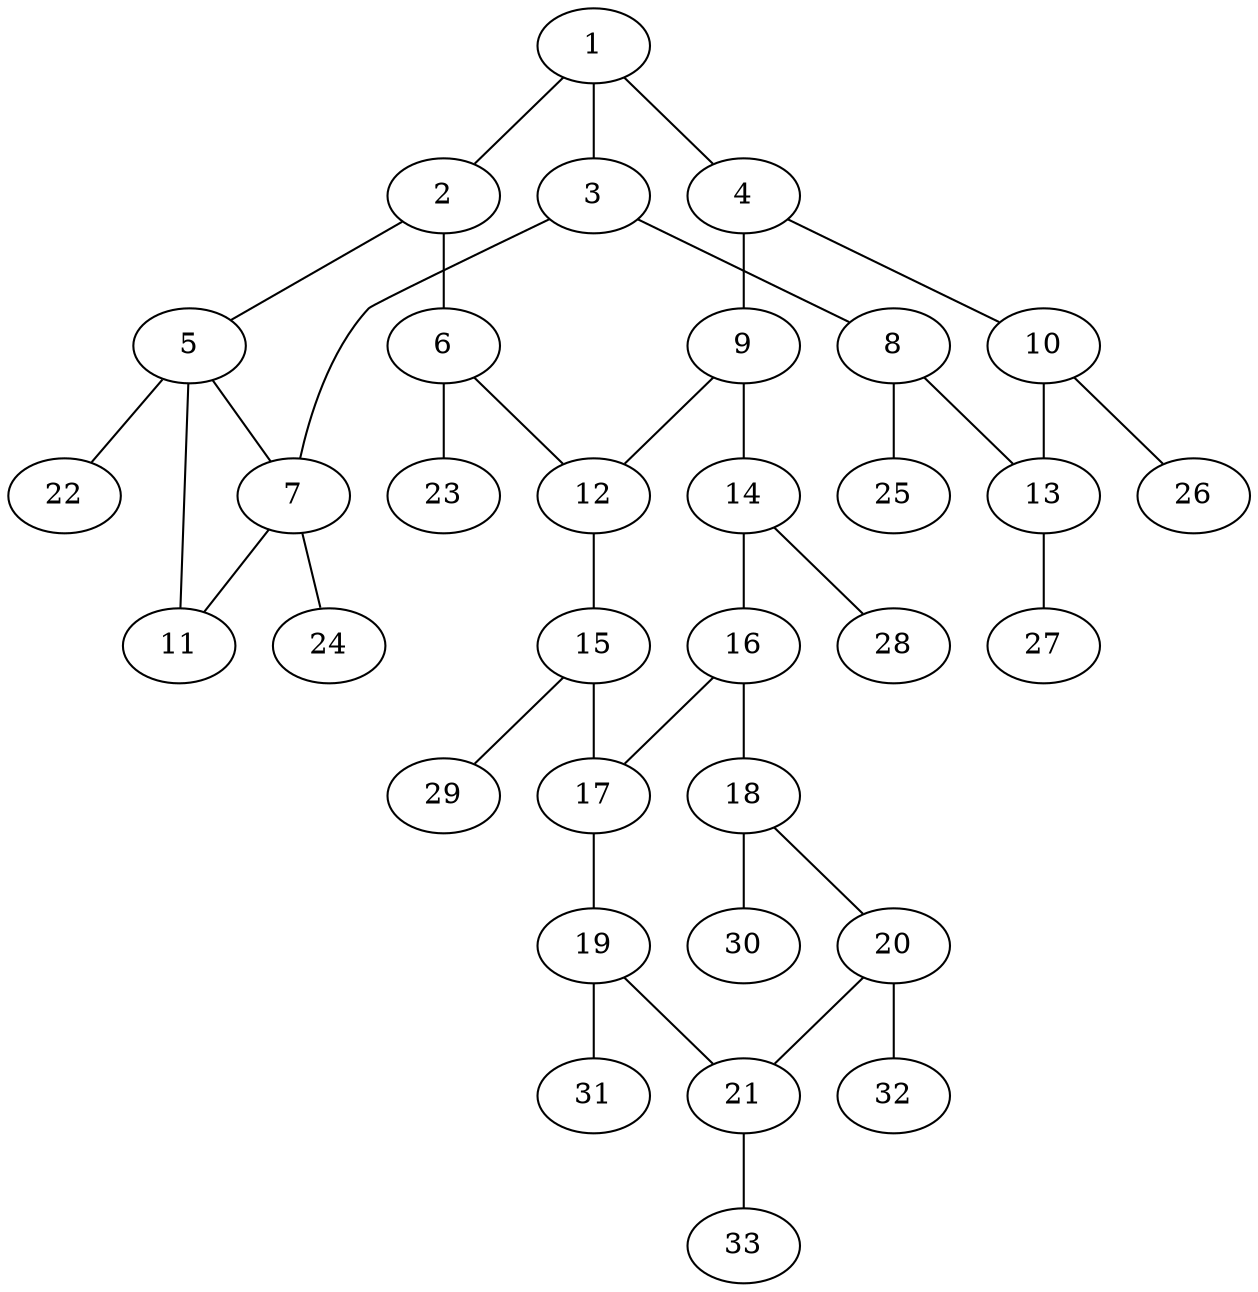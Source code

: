 graph molecule_3028 {
	1	 [chem=C];
	2	 [chem=C];
	1 -- 2	 [valence=2];
	3	 [chem=C];
	1 -- 3	 [valence=1];
	4	 [chem=C];
	1 -- 4	 [valence=1];
	5	 [chem=C];
	2 -- 5	 [valence=1];
	6	 [chem=C];
	2 -- 6	 [valence=1];
	7	 [chem=C];
	3 -- 7	 [valence=1];
	8	 [chem=C];
	3 -- 8	 [valence=2];
	9	 [chem=C];
	4 -- 9	 [valence=2];
	10	 [chem=C];
	4 -- 10	 [valence=1];
	5 -- 7	 [valence=1];
	11	 [chem=O];
	5 -- 11	 [valence=1];
	22	 [chem=H];
	5 -- 22	 [valence=1];
	12	 [chem=C];
	6 -- 12	 [valence=2];
	23	 [chem=H];
	6 -- 23	 [valence=1];
	7 -- 11	 [valence=1];
	24	 [chem=H];
	7 -- 24	 [valence=1];
	13	 [chem=C];
	8 -- 13	 [valence=1];
	25	 [chem=H];
	8 -- 25	 [valence=1];
	9 -- 12	 [valence=1];
	14	 [chem=C];
	9 -- 14	 [valence=1];
	10 -- 13	 [valence=2];
	26	 [chem=H];
	10 -- 26	 [valence=1];
	15	 [chem=C];
	12 -- 15	 [valence=1];
	27	 [chem=H];
	13 -- 27	 [valence=1];
	16	 [chem=C];
	14 -- 16	 [valence=2];
	28	 [chem=H];
	14 -- 28	 [valence=1];
	17	 [chem=C];
	15 -- 17	 [valence=2];
	29	 [chem=H];
	15 -- 29	 [valence=1];
	16 -- 17	 [valence=1];
	18	 [chem=C];
	16 -- 18	 [valence=1];
	19	 [chem=C];
	17 -- 19	 [valence=1];
	20	 [chem=C];
	18 -- 20	 [valence=2];
	30	 [chem=H];
	18 -- 30	 [valence=1];
	21	 [chem=C];
	19 -- 21	 [valence=2];
	31	 [chem=H];
	19 -- 31	 [valence=1];
	20 -- 21	 [valence=1];
	32	 [chem=H];
	20 -- 32	 [valence=1];
	33	 [chem=H];
	21 -- 33	 [valence=1];
}

